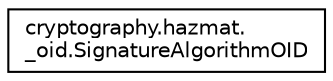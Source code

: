 digraph "Graphical Class Hierarchy"
{
 // LATEX_PDF_SIZE
  edge [fontname="Helvetica",fontsize="10",labelfontname="Helvetica",labelfontsize="10"];
  node [fontname="Helvetica",fontsize="10",shape=record];
  rankdir="LR";
  Node0 [label="cryptography.hazmat.\l_oid.SignatureAlgorithmOID",height=0.2,width=0.4,color="black", fillcolor="white", style="filled",URL="$classcryptography_1_1hazmat_1_1__oid_1_1SignatureAlgorithmOID.html",tooltip=" "];
}
